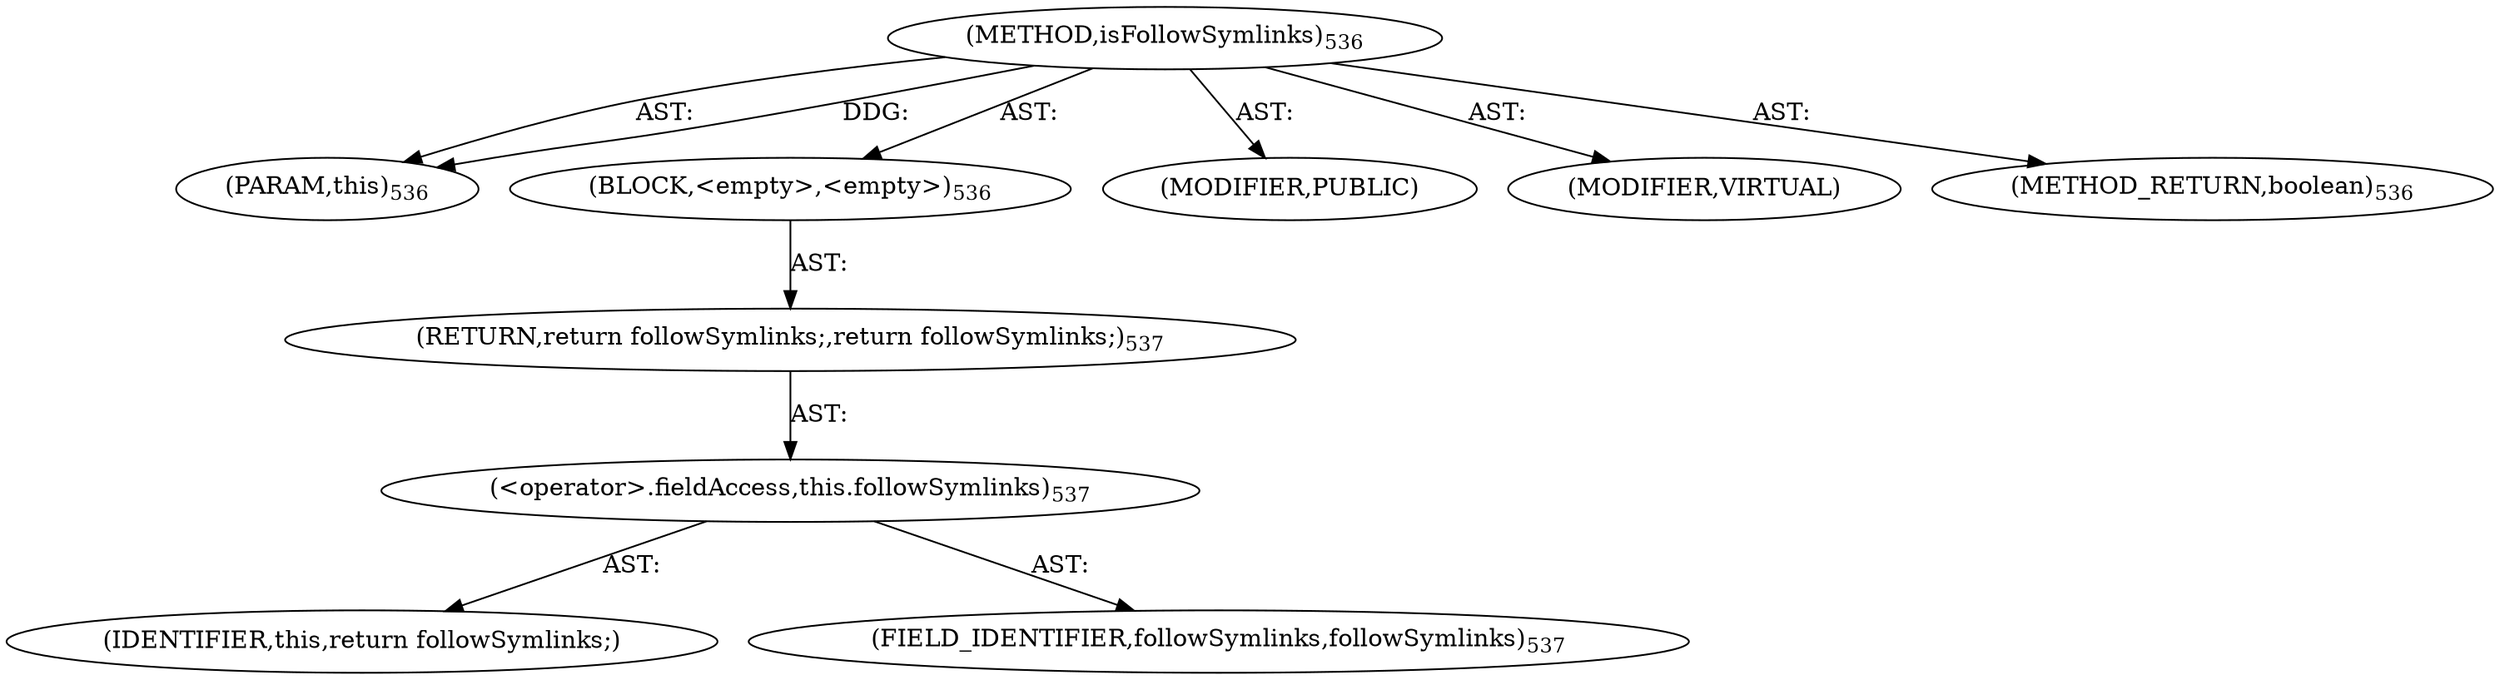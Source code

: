 digraph "isFollowSymlinks" {  
"111669149712" [label = <(METHOD,isFollowSymlinks)<SUB>536</SUB>> ]
"115964117041" [label = <(PARAM,this)<SUB>536</SUB>> ]
"25769803795" [label = <(BLOCK,&lt;empty&gt;,&lt;empty&gt;)<SUB>536</SUB>> ]
"146028888076" [label = <(RETURN,return followSymlinks;,return followSymlinks;)<SUB>537</SUB>> ]
"30064771140" [label = <(&lt;operator&gt;.fieldAccess,this.followSymlinks)<SUB>537</SUB>> ]
"68719476845" [label = <(IDENTIFIER,this,return followSymlinks;)> ]
"55834574874" [label = <(FIELD_IDENTIFIER,followSymlinks,followSymlinks)<SUB>537</SUB>> ]
"133143986232" [label = <(MODIFIER,PUBLIC)> ]
"133143986233" [label = <(MODIFIER,VIRTUAL)> ]
"128849018896" [label = <(METHOD_RETURN,boolean)<SUB>536</SUB>> ]
  "111669149712" -> "115964117041"  [ label = "AST: "] 
  "111669149712" -> "25769803795"  [ label = "AST: "] 
  "111669149712" -> "133143986232"  [ label = "AST: "] 
  "111669149712" -> "133143986233"  [ label = "AST: "] 
  "111669149712" -> "128849018896"  [ label = "AST: "] 
  "25769803795" -> "146028888076"  [ label = "AST: "] 
  "146028888076" -> "30064771140"  [ label = "AST: "] 
  "30064771140" -> "68719476845"  [ label = "AST: "] 
  "30064771140" -> "55834574874"  [ label = "AST: "] 
  "111669149712" -> "115964117041"  [ label = "DDG: "] 
}
